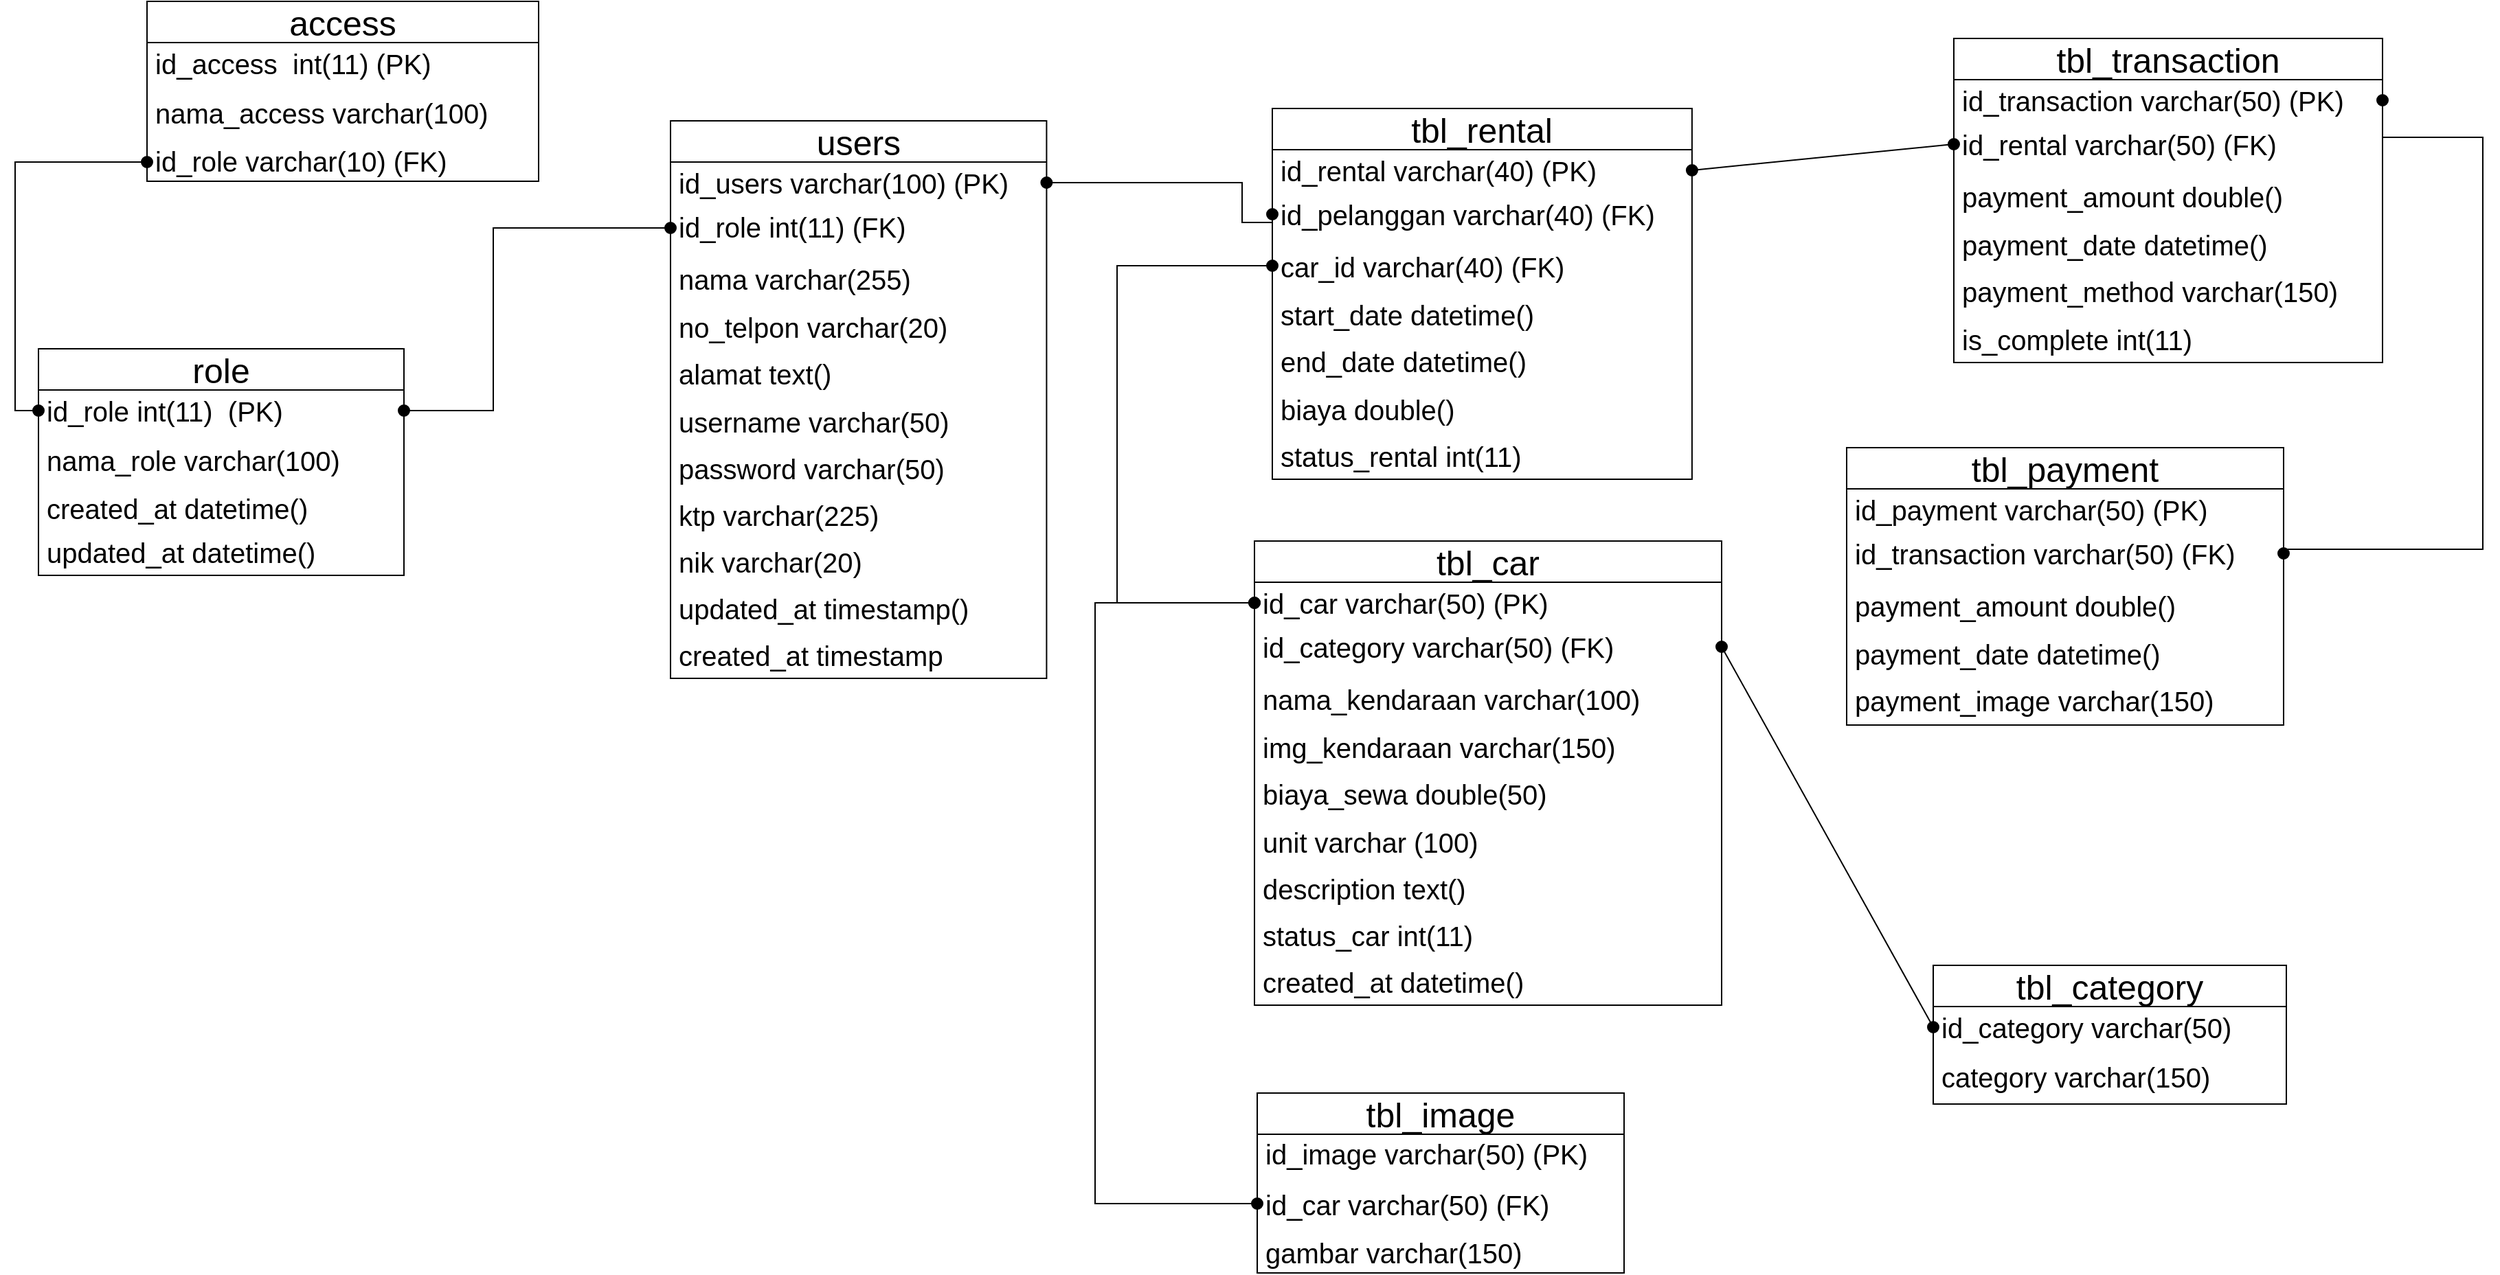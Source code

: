 <mxfile version="22.0.8" type="github">
  <diagram name="Halaman-1" id="zZ9ojKijxVit2-5wEGta">
    <mxGraphModel dx="4154" dy="2951" grid="0" gridSize="10" guides="1" tooltips="1" connect="1" arrows="1" fold="1" page="0" pageScale="1" pageWidth="827" pageHeight="1169" math="0" shadow="0">
      <root>
        <mxCell id="0" />
        <mxCell id="1" parent="0" />
        <mxCell id="_-MDmTSXdZasQkjrf0pR-4" value="&lt;font style=&quot;font-size: 25px;&quot;&gt;access&lt;/font&gt;" style="swimlane;fontStyle=0;childLayout=stackLayout;horizontal=1;startSize=30;horizontalStack=0;resizeParent=1;resizeParentMax=0;resizeLast=0;collapsible=1;marginBottom=0;whiteSpace=wrap;html=1;fontSize=16;" parent="1" vertex="1">
          <mxGeometry x="-253" y="-84" width="285" height="131" as="geometry" />
        </mxCell>
        <mxCell id="_-MDmTSXdZasQkjrf0pR-5" value="&lt;font style=&quot;font-size: 20px;&quot;&gt;&lt;font style=&quot;font-size: 20px;&quot;&gt;id_acc&lt;/font&gt;ess&amp;nbsp; int(11) (PK)&lt;/font&gt;" style="text;strokeColor=none;fillColor=none;align=left;verticalAlign=middle;spacingLeft=4;spacingRight=4;overflow=hidden;points=[[0,0.5],[1,0.5]];portConstraint=eastwest;rotatable=0;whiteSpace=wrap;html=1;fontSize=16;" parent="_-MDmTSXdZasQkjrf0pR-4" vertex="1">
          <mxGeometry y="30" width="285" height="30" as="geometry" />
        </mxCell>
        <mxCell id="_-MDmTSXdZasQkjrf0pR-6" value="&lt;font style=&quot;font-size: 20px;&quot;&gt;nama_access varchar(100)&lt;/font&gt;" style="text;strokeColor=none;fillColor=none;align=left;verticalAlign=middle;spacingLeft=4;spacingRight=4;overflow=hidden;points=[[0,0.5],[1,0.5]];portConstraint=eastwest;rotatable=0;whiteSpace=wrap;html=1;fontSize=16;" parent="_-MDmTSXdZasQkjrf0pR-4" vertex="1">
          <mxGeometry y="60" width="285" height="41" as="geometry" />
        </mxCell>
        <mxCell id="_-MDmTSXdZasQkjrf0pR-7" value="&lt;font style=&quot;font-size: 20px;&quot;&gt;id_role varchar(10) (FK)&lt;/font&gt;" style="text;strokeColor=none;fillColor=none;align=left;verticalAlign=middle;spacingLeft=4;spacingRight=4;overflow=hidden;points=[[0,0.5],[1,0.5]];portConstraint=eastwest;rotatable=0;whiteSpace=wrap;html=1;fontSize=16;" parent="_-MDmTSXdZasQkjrf0pR-4" vertex="1">
          <mxGeometry y="101" width="285" height="30" as="geometry" />
        </mxCell>
        <mxCell id="_-MDmTSXdZasQkjrf0pR-8" value="&lt;font style=&quot;font-size: 25px;&quot;&gt;role&lt;/font&gt;" style="swimlane;fontStyle=0;childLayout=stackLayout;horizontal=1;startSize=30;horizontalStack=0;resizeParent=1;resizeParentMax=0;resizeLast=0;collapsible=1;marginBottom=0;whiteSpace=wrap;html=1;fontSize=16;" parent="1" vertex="1">
          <mxGeometry x="-332" y="169" width="266" height="165" as="geometry" />
        </mxCell>
        <mxCell id="_-MDmTSXdZasQkjrf0pR-9" value="&lt;font style=&quot;font-size: 20px;&quot;&gt;&lt;font style=&quot;font-size: 20px;&quot;&gt;id_role int(11)&amp;nbsp; (PK)&lt;/font&gt;&lt;/font&gt;" style="text;strokeColor=none;fillColor=none;align=left;verticalAlign=middle;spacingLeft=4;spacingRight=4;overflow=hidden;points=[[0,0.5],[1,0.5]];portConstraint=eastwest;rotatable=0;whiteSpace=wrap;html=1;fontSize=16;" parent="_-MDmTSXdZasQkjrf0pR-8" vertex="1">
          <mxGeometry y="30" width="266" height="30" as="geometry" />
        </mxCell>
        <mxCell id="_-MDmTSXdZasQkjrf0pR-10" value="&lt;font style=&quot;font-size: 20px;&quot;&gt;nama_role varchar(100)&amp;nbsp;&lt;/font&gt;" style="text;strokeColor=none;fillColor=none;align=left;verticalAlign=middle;spacingLeft=4;spacingRight=4;overflow=hidden;points=[[0,0.5],[1,0.5]];portConstraint=eastwest;rotatable=0;whiteSpace=wrap;html=1;fontSize=16;" parent="_-MDmTSXdZasQkjrf0pR-8" vertex="1">
          <mxGeometry y="60" width="266" height="41" as="geometry" />
        </mxCell>
        <mxCell id="_-MDmTSXdZasQkjrf0pR-12" value="&lt;font style=&quot;font-size: 20px;&quot;&gt;created_at datetime()&lt;/font&gt;" style="text;strokeColor=none;fillColor=none;align=left;verticalAlign=middle;spacingLeft=4;spacingRight=4;overflow=hidden;points=[[0,0.5],[1,0.5]];portConstraint=eastwest;rotatable=0;whiteSpace=wrap;html=1;fontSize=16;" parent="_-MDmTSXdZasQkjrf0pR-8" vertex="1">
          <mxGeometry y="101" width="266" height="30" as="geometry" />
        </mxCell>
        <mxCell id="_-MDmTSXdZasQkjrf0pR-11" value="&lt;font style=&quot;font-size: 20px;&quot;&gt;updated_at datetime()&lt;/font&gt;" style="text;strokeColor=none;fillColor=none;align=left;verticalAlign=middle;spacingLeft=4;spacingRight=4;overflow=hidden;points=[[0,0.5],[1,0.5]];portConstraint=eastwest;rotatable=0;whiteSpace=wrap;html=1;fontSize=16;" parent="_-MDmTSXdZasQkjrf0pR-8" vertex="1">
          <mxGeometry y="131" width="266" height="34" as="geometry" />
        </mxCell>
        <mxCell id="_-MDmTSXdZasQkjrf0pR-13" value="&lt;font style=&quot;font-size: 25px;&quot;&gt;users&lt;/font&gt;" style="swimlane;fontStyle=0;childLayout=stackLayout;horizontal=1;startSize=30;horizontalStack=0;resizeParent=1;resizeParentMax=0;resizeLast=0;collapsible=1;marginBottom=0;whiteSpace=wrap;html=1;fontSize=16;" parent="1" vertex="1">
          <mxGeometry x="128" y="3" width="273.7" height="406" as="geometry" />
        </mxCell>
        <mxCell id="_-MDmTSXdZasQkjrf0pR-14" value="&lt;font style=&quot;font-size: 20px;&quot;&gt;&lt;font style=&quot;font-size: 20px;&quot;&gt;id_users varchar(100) (PK)&lt;/font&gt;&lt;/font&gt;" style="text;strokeColor=none;fillColor=none;align=left;verticalAlign=middle;spacingLeft=4;spacingRight=4;overflow=hidden;points=[[0,0.5],[1,0.5]];portConstraint=eastwest;rotatable=0;whiteSpace=wrap;html=1;fontSize=16;" parent="_-MDmTSXdZasQkjrf0pR-13" vertex="1">
          <mxGeometry y="30" width="273.7" height="30" as="geometry" />
        </mxCell>
        <mxCell id="_-MDmTSXdZasQkjrf0pR-23" value="&lt;font style=&quot;font-size: 20px;&quot;&gt;id_role int(11) (FK)&lt;/font&gt;" style="text;strokeColor=none;fillColor=none;align=left;verticalAlign=middle;spacingLeft=4;spacingRight=4;overflow=hidden;points=[[0,0.5],[1,0.5]];portConstraint=eastwest;rotatable=0;whiteSpace=wrap;html=1;fontSize=16;" parent="_-MDmTSXdZasQkjrf0pR-13" vertex="1">
          <mxGeometry y="60" width="273.7" height="34" as="geometry" />
        </mxCell>
        <mxCell id="_-MDmTSXdZasQkjrf0pR-15" value="&lt;font style=&quot;font-size: 20px;&quot;&gt;nama varchar(255)&lt;/font&gt;" style="text;strokeColor=none;fillColor=none;align=left;verticalAlign=middle;spacingLeft=4;spacingRight=4;overflow=hidden;points=[[0,0.5],[1,0.5]];portConstraint=eastwest;rotatable=0;whiteSpace=wrap;html=1;fontSize=16;" parent="_-MDmTSXdZasQkjrf0pR-13" vertex="1">
          <mxGeometry y="94" width="273.7" height="41" as="geometry" />
        </mxCell>
        <mxCell id="_-MDmTSXdZasQkjrf0pR-16" value="&lt;font style=&quot;font-size: 20px;&quot;&gt;no_telpon varchar(20)&lt;/font&gt;" style="text;strokeColor=none;fillColor=none;align=left;verticalAlign=middle;spacingLeft=4;spacingRight=4;overflow=hidden;points=[[0,0.5],[1,0.5]];portConstraint=eastwest;rotatable=0;whiteSpace=wrap;html=1;fontSize=16;" parent="_-MDmTSXdZasQkjrf0pR-13" vertex="1">
          <mxGeometry y="135" width="273.7" height="30" as="geometry" />
        </mxCell>
        <mxCell id="_-MDmTSXdZasQkjrf0pR-17" value="&lt;font style=&quot;font-size: 20px;&quot;&gt;alamat text()&lt;/font&gt;" style="text;strokeColor=none;fillColor=none;align=left;verticalAlign=middle;spacingLeft=4;spacingRight=4;overflow=hidden;points=[[0,0.5],[1,0.5]];portConstraint=eastwest;rotatable=0;whiteSpace=wrap;html=1;fontSize=16;" parent="_-MDmTSXdZasQkjrf0pR-13" vertex="1">
          <mxGeometry y="165" width="273.7" height="37" as="geometry" />
        </mxCell>
        <mxCell id="_-MDmTSXdZasQkjrf0pR-18" value="&lt;font style=&quot;font-size: 20px;&quot;&gt;username varchar(50)&lt;/font&gt;" style="text;strokeColor=none;fillColor=none;align=left;verticalAlign=middle;spacingLeft=4;spacingRight=4;overflow=hidden;points=[[0,0.5],[1,0.5]];portConstraint=eastwest;rotatable=0;whiteSpace=wrap;html=1;fontSize=16;" parent="_-MDmTSXdZasQkjrf0pR-13" vertex="1">
          <mxGeometry y="202" width="273.7" height="34" as="geometry" />
        </mxCell>
        <mxCell id="_-MDmTSXdZasQkjrf0pR-19" value="&lt;font style=&quot;font-size: 20px;&quot;&gt;password varchar(50)&lt;/font&gt;" style="text;strokeColor=none;fillColor=none;align=left;verticalAlign=middle;spacingLeft=4;spacingRight=4;overflow=hidden;points=[[0,0.5],[1,0.5]];portConstraint=eastwest;rotatable=0;whiteSpace=wrap;html=1;fontSize=16;" parent="_-MDmTSXdZasQkjrf0pR-13" vertex="1">
          <mxGeometry y="236" width="273.7" height="34" as="geometry" />
        </mxCell>
        <mxCell id="_-MDmTSXdZasQkjrf0pR-20" value="&lt;font style=&quot;font-size: 20px;&quot;&gt;ktp varchar(225)&lt;/font&gt;" style="text;strokeColor=none;fillColor=none;align=left;verticalAlign=middle;spacingLeft=4;spacingRight=4;overflow=hidden;points=[[0,0.5],[1,0.5]];portConstraint=eastwest;rotatable=0;whiteSpace=wrap;html=1;fontSize=16;" parent="_-MDmTSXdZasQkjrf0pR-13" vertex="1">
          <mxGeometry y="270" width="273.7" height="34" as="geometry" />
        </mxCell>
        <mxCell id="_-MDmTSXdZasQkjrf0pR-21" value="&lt;font style=&quot;font-size: 20px;&quot;&gt;nik varchar(20)&lt;/font&gt;" style="text;strokeColor=none;fillColor=none;align=left;verticalAlign=middle;spacingLeft=4;spacingRight=4;overflow=hidden;points=[[0,0.5],[1,0.5]];portConstraint=eastwest;rotatable=0;whiteSpace=wrap;html=1;fontSize=16;" parent="_-MDmTSXdZasQkjrf0pR-13" vertex="1">
          <mxGeometry y="304" width="273.7" height="34" as="geometry" />
        </mxCell>
        <mxCell id="_-MDmTSXdZasQkjrf0pR-22" value="&lt;font style=&quot;font-size: 20px;&quot;&gt;updated_at timestamp()&lt;/font&gt;" style="text;strokeColor=none;fillColor=none;align=left;verticalAlign=middle;spacingLeft=4;spacingRight=4;overflow=hidden;points=[[0,0.5],[1,0.5]];portConstraint=eastwest;rotatable=0;whiteSpace=wrap;html=1;fontSize=16;" parent="_-MDmTSXdZasQkjrf0pR-13" vertex="1">
          <mxGeometry y="338" width="273.7" height="34" as="geometry" />
        </mxCell>
        <mxCell id="_-MDmTSXdZasQkjrf0pR-24" value="&lt;font style=&quot;font-size: 20px;&quot;&gt;created_at timestamp&lt;/font&gt;" style="text;strokeColor=none;fillColor=none;align=left;verticalAlign=middle;spacingLeft=4;spacingRight=4;overflow=hidden;points=[[0,0.5],[1,0.5]];portConstraint=eastwest;rotatable=0;whiteSpace=wrap;html=1;fontSize=16;" parent="_-MDmTSXdZasQkjrf0pR-13" vertex="1">
          <mxGeometry y="372" width="273.7" height="34" as="geometry" />
        </mxCell>
        <mxCell id="_-MDmTSXdZasQkjrf0pR-32" value="" style="edgeStyle=segmentEdgeStyle;endArrow=oval;html=1;curved=0;rounded=0;endSize=8;startSize=8;fontSize=12;entryX=0;entryY=0.5;entryDx=0;entryDy=0;exitX=0;exitY=0.5;exitDx=0;exitDy=0;endFill=1;startArrow=oval;startFill=1;" parent="1" source="_-MDmTSXdZasQkjrf0pR-9" target="_-MDmTSXdZasQkjrf0pR-7" edge="1">
          <mxGeometry width="50" height="50" relative="1" as="geometry">
            <mxPoint x="-423" y="56" as="sourcePoint" />
            <mxPoint x="-373" y="6" as="targetPoint" />
            <Array as="points">
              <mxPoint x="-349" y="214" />
              <mxPoint x="-349" y="33" />
            </Array>
          </mxGeometry>
        </mxCell>
        <mxCell id="_-MDmTSXdZasQkjrf0pR-35" value="" style="edgeStyle=segmentEdgeStyle;endArrow=oval;html=1;curved=0;rounded=0;endSize=8;startSize=8;fontSize=12;entryX=0;entryY=0.5;entryDx=0;entryDy=0;exitX=1;exitY=0.5;exitDx=0;exitDy=0;endFill=1;startArrow=oval;startFill=1;" parent="1" source="_-MDmTSXdZasQkjrf0pR-9" target="_-MDmTSXdZasQkjrf0pR-23" edge="1">
          <mxGeometry width="50" height="50" relative="1" as="geometry">
            <mxPoint x="81" y="227" as="sourcePoint" />
            <mxPoint x="95" y="46" as="targetPoint" />
            <Array as="points">
              <mxPoint x="-1" y="214" />
              <mxPoint x="-1" y="81" />
            </Array>
          </mxGeometry>
        </mxCell>
        <mxCell id="_-MDmTSXdZasQkjrf0pR-36" value="&lt;font style=&quot;font-size: 25px;&quot;&gt;tbl_rental&lt;/font&gt;" style="swimlane;fontStyle=0;childLayout=stackLayout;horizontal=1;startSize=30;horizontalStack=0;resizeParent=1;resizeParentMax=0;resizeLast=0;collapsible=1;marginBottom=0;whiteSpace=wrap;html=1;fontSize=16;" parent="1" vertex="1">
          <mxGeometry x="566" y="-6" width="305.45" height="270" as="geometry" />
        </mxCell>
        <mxCell id="_-MDmTSXdZasQkjrf0pR-37" value="&lt;font style=&quot;font-size: 20px;&quot;&gt;&lt;font style=&quot;font-size: 20px;&quot;&gt;id_rental varchar(40) (PK)&lt;/font&gt;&lt;/font&gt;" style="text;strokeColor=none;fillColor=none;align=left;verticalAlign=middle;spacingLeft=4;spacingRight=4;overflow=hidden;points=[[0,0.5],[1,0.5]];portConstraint=eastwest;rotatable=0;whiteSpace=wrap;html=1;fontSize=16;" parent="_-MDmTSXdZasQkjrf0pR-36" vertex="1">
          <mxGeometry y="30" width="305.45" height="30" as="geometry" />
        </mxCell>
        <mxCell id="_-MDmTSXdZasQkjrf0pR-38" value="&lt;font style=&quot;font-size: 20px;&quot;&gt;id_pelanggan varchar(40) (FK)&lt;/font&gt;" style="text;strokeColor=none;fillColor=none;align=left;verticalAlign=middle;spacingLeft=4;spacingRight=4;overflow=hidden;points=[[0,0.5],[1,0.5]];portConstraint=eastwest;rotatable=0;whiteSpace=wrap;html=1;fontSize=16;" parent="_-MDmTSXdZasQkjrf0pR-36" vertex="1">
          <mxGeometry y="60" width="305.45" height="34" as="geometry" />
        </mxCell>
        <mxCell id="_-MDmTSXdZasQkjrf0pR-39" value="&lt;font style=&quot;font-size: 20px;&quot;&gt;car_id varchar(40) (FK)&lt;/font&gt;" style="text;strokeColor=none;fillColor=none;align=left;verticalAlign=middle;spacingLeft=4;spacingRight=4;overflow=hidden;points=[[0,0.5],[1,0.5]];portConstraint=eastwest;rotatable=0;whiteSpace=wrap;html=1;fontSize=16;" parent="_-MDmTSXdZasQkjrf0pR-36" vertex="1">
          <mxGeometry y="94" width="305.45" height="41" as="geometry" />
        </mxCell>
        <mxCell id="_-MDmTSXdZasQkjrf0pR-40" value="&lt;font style=&quot;font-size: 20px;&quot;&gt;start_date datetime()&lt;/font&gt;" style="text;strokeColor=none;fillColor=none;align=left;verticalAlign=middle;spacingLeft=4;spacingRight=4;overflow=hidden;points=[[0,0.5],[1,0.5]];portConstraint=eastwest;rotatable=0;whiteSpace=wrap;html=1;fontSize=16;" parent="_-MDmTSXdZasQkjrf0pR-36" vertex="1">
          <mxGeometry y="135" width="305.45" height="30" as="geometry" />
        </mxCell>
        <mxCell id="_-MDmTSXdZasQkjrf0pR-41" value="&lt;font style=&quot;font-size: 20px;&quot;&gt;end_date datetime()&lt;/font&gt;" style="text;strokeColor=none;fillColor=none;align=left;verticalAlign=middle;spacingLeft=4;spacingRight=4;overflow=hidden;points=[[0,0.5],[1,0.5]];portConstraint=eastwest;rotatable=0;whiteSpace=wrap;html=1;fontSize=16;" parent="_-MDmTSXdZasQkjrf0pR-36" vertex="1">
          <mxGeometry y="165" width="305.45" height="37" as="geometry" />
        </mxCell>
        <mxCell id="_-MDmTSXdZasQkjrf0pR-42" value="&lt;font style=&quot;font-size: 20px;&quot;&gt;biaya double()&lt;/font&gt;" style="text;strokeColor=none;fillColor=none;align=left;verticalAlign=middle;spacingLeft=4;spacingRight=4;overflow=hidden;points=[[0,0.5],[1,0.5]];portConstraint=eastwest;rotatable=0;whiteSpace=wrap;html=1;fontSize=16;" parent="_-MDmTSXdZasQkjrf0pR-36" vertex="1">
          <mxGeometry y="202" width="305.45" height="34" as="geometry" />
        </mxCell>
        <mxCell id="_-MDmTSXdZasQkjrf0pR-43" value="&lt;font style=&quot;font-size: 20px;&quot;&gt;status_rental int(11)&lt;/font&gt;" style="text;strokeColor=none;fillColor=none;align=left;verticalAlign=middle;spacingLeft=4;spacingRight=4;overflow=hidden;points=[[0,0.5],[1,0.5]];portConstraint=eastwest;rotatable=0;whiteSpace=wrap;html=1;fontSize=16;" parent="_-MDmTSXdZasQkjrf0pR-36" vertex="1">
          <mxGeometry y="236" width="305.45" height="34" as="geometry" />
        </mxCell>
        <mxCell id="_-MDmTSXdZasQkjrf0pR-48" value="" style="edgeStyle=segmentEdgeStyle;endArrow=oval;html=1;curved=0;rounded=0;endSize=8;startSize=8;fontSize=12;entryX=0;entryY=0.5;entryDx=0;entryDy=0;exitX=1;exitY=0.5;exitDx=0;exitDy=0;endFill=1;startArrow=oval;startFill=1;" parent="1" source="_-MDmTSXdZasQkjrf0pR-14" target="_-MDmTSXdZasQkjrf0pR-38" edge="1">
          <mxGeometry width="50" height="50" relative="1" as="geometry">
            <mxPoint x="370" y="110" as="sourcePoint" />
            <mxPoint x="529" y="-23" as="targetPoint" />
            <Array as="points">
              <mxPoint x="544" y="48" />
              <mxPoint x="544" y="77" />
            </Array>
          </mxGeometry>
        </mxCell>
        <mxCell id="_-MDmTSXdZasQkjrf0pR-49" value="&lt;font style=&quot;font-size: 25px;&quot;&gt;tbl_transaction&lt;/font&gt;" style="swimlane;fontStyle=0;childLayout=stackLayout;horizontal=1;startSize=30;horizontalStack=0;resizeParent=1;resizeParentMax=0;resizeLast=0;collapsible=1;marginBottom=0;whiteSpace=wrap;html=1;fontSize=16;" parent="1" vertex="1">
          <mxGeometry x="1062" y="-57" width="312" height="236" as="geometry" />
        </mxCell>
        <mxCell id="_-MDmTSXdZasQkjrf0pR-50" value="&lt;font style=&quot;font-size: 20px;&quot;&gt;&lt;font style=&quot;font-size: 20px;&quot;&gt;id_transaction varchar(50) (PK)&lt;/font&gt;&lt;/font&gt;" style="text;strokeColor=none;fillColor=none;align=left;verticalAlign=middle;spacingLeft=4;spacingRight=4;overflow=hidden;points=[[0,0.5],[1,0.5]];portConstraint=eastwest;rotatable=0;whiteSpace=wrap;html=1;fontSize=16;" parent="_-MDmTSXdZasQkjrf0pR-49" vertex="1">
          <mxGeometry y="30" width="312" height="30" as="geometry" />
        </mxCell>
        <mxCell id="_-MDmTSXdZasQkjrf0pR-51" value="&lt;font style=&quot;font-size: 20px;&quot;&gt;id_rental varchar(50) (FK)&lt;/font&gt;" style="text;strokeColor=none;fillColor=none;align=left;verticalAlign=middle;spacingLeft=4;spacingRight=4;overflow=hidden;points=[[0,0.5],[1,0.5]];portConstraint=eastwest;rotatable=0;whiteSpace=wrap;html=1;fontSize=16;" parent="_-MDmTSXdZasQkjrf0pR-49" vertex="1">
          <mxGeometry y="60" width="312" height="34" as="geometry" />
        </mxCell>
        <mxCell id="_-MDmTSXdZasQkjrf0pR-52" value="&lt;font style=&quot;font-size: 20px;&quot;&gt;payment_amount double()&lt;/font&gt;" style="text;strokeColor=none;fillColor=none;align=left;verticalAlign=middle;spacingLeft=4;spacingRight=4;overflow=hidden;points=[[0,0.5],[1,0.5]];portConstraint=eastwest;rotatable=0;whiteSpace=wrap;html=1;fontSize=16;" parent="_-MDmTSXdZasQkjrf0pR-49" vertex="1">
          <mxGeometry y="94" width="312" height="41" as="geometry" />
        </mxCell>
        <mxCell id="_-MDmTSXdZasQkjrf0pR-53" value="&lt;font style=&quot;font-size: 20px;&quot;&gt;payment_date datetime()&lt;/font&gt;" style="text;strokeColor=none;fillColor=none;align=left;verticalAlign=middle;spacingLeft=4;spacingRight=4;overflow=hidden;points=[[0,0.5],[1,0.5]];portConstraint=eastwest;rotatable=0;whiteSpace=wrap;html=1;fontSize=16;" parent="_-MDmTSXdZasQkjrf0pR-49" vertex="1">
          <mxGeometry y="135" width="312" height="30" as="geometry" />
        </mxCell>
        <mxCell id="_-MDmTSXdZasQkjrf0pR-54" value="&lt;font style=&quot;font-size: 20px;&quot;&gt;payment_method varchar(150)&lt;/font&gt;" style="text;strokeColor=none;fillColor=none;align=left;verticalAlign=middle;spacingLeft=4;spacingRight=4;overflow=hidden;points=[[0,0.5],[1,0.5]];portConstraint=eastwest;rotatable=0;whiteSpace=wrap;html=1;fontSize=16;" parent="_-MDmTSXdZasQkjrf0pR-49" vertex="1">
          <mxGeometry y="165" width="312" height="37" as="geometry" />
        </mxCell>
        <mxCell id="_-MDmTSXdZasQkjrf0pR-55" value="&lt;font style=&quot;font-size: 20px;&quot;&gt;is_complete int(11)&lt;/font&gt;" style="text;strokeColor=none;fillColor=none;align=left;verticalAlign=middle;spacingLeft=4;spacingRight=4;overflow=hidden;points=[[0,0.5],[1,0.5]];portConstraint=eastwest;rotatable=0;whiteSpace=wrap;html=1;fontSize=16;" parent="_-MDmTSXdZasQkjrf0pR-49" vertex="1">
          <mxGeometry y="202" width="312" height="34" as="geometry" />
        </mxCell>
        <mxCell id="_-MDmTSXdZasQkjrf0pR-62" style="edgeStyle=none;curved=1;rounded=0;orthogonalLoop=1;jettySize=auto;html=1;exitX=1;exitY=0.5;exitDx=0;exitDy=0;entryX=0;entryY=0.5;entryDx=0;entryDy=0;fontSize=12;startSize=8;endSize=8;endArrow=oval;endFill=1;startArrow=oval;startFill=1;" parent="1" source="_-MDmTSXdZasQkjrf0pR-37" target="_-MDmTSXdZasQkjrf0pR-51" edge="1">
          <mxGeometry relative="1" as="geometry" />
        </mxCell>
        <mxCell id="_-MDmTSXdZasQkjrf0pR-63" value="&lt;font style=&quot;font-size: 25px;&quot;&gt;tbl_payment&lt;/font&gt;" style="swimlane;fontStyle=0;childLayout=stackLayout;horizontal=1;startSize=30;horizontalStack=0;resizeParent=1;resizeParentMax=0;resizeLast=0;collapsible=1;marginBottom=0;whiteSpace=wrap;html=1;fontSize=16;" parent="1" vertex="1">
          <mxGeometry x="984" y="241" width="318" height="202" as="geometry" />
        </mxCell>
        <mxCell id="_-MDmTSXdZasQkjrf0pR-64" value="&lt;font style=&quot;font-size: 20px;&quot;&gt;&lt;font style=&quot;font-size: 20px;&quot;&gt;id_payment varchar(50) (PK)&lt;/font&gt;&lt;/font&gt;" style="text;strokeColor=none;fillColor=none;align=left;verticalAlign=middle;spacingLeft=4;spacingRight=4;overflow=hidden;points=[[0,0.5],[1,0.5]];portConstraint=eastwest;rotatable=0;whiteSpace=wrap;html=1;fontSize=16;" parent="_-MDmTSXdZasQkjrf0pR-63" vertex="1">
          <mxGeometry y="30" width="318" height="30" as="geometry" />
        </mxCell>
        <mxCell id="_-MDmTSXdZasQkjrf0pR-65" value="&lt;font style=&quot;font-size: 20px;&quot;&gt;id_transaction varchar(50) (FK)&lt;/font&gt;" style="text;strokeColor=none;fillColor=none;align=left;verticalAlign=middle;spacingLeft=4;spacingRight=4;overflow=hidden;points=[[0,0.5],[1,0.5]];portConstraint=eastwest;rotatable=0;whiteSpace=wrap;html=1;fontSize=16;" parent="_-MDmTSXdZasQkjrf0pR-63" vertex="1">
          <mxGeometry y="60" width="318" height="34" as="geometry" />
        </mxCell>
        <mxCell id="_-MDmTSXdZasQkjrf0pR-66" value="&lt;font style=&quot;font-size: 20px;&quot;&gt;payment_amount double()&lt;/font&gt;" style="text;strokeColor=none;fillColor=none;align=left;verticalAlign=middle;spacingLeft=4;spacingRight=4;overflow=hidden;points=[[0,0.5],[1,0.5]];portConstraint=eastwest;rotatable=0;whiteSpace=wrap;html=1;fontSize=16;" parent="_-MDmTSXdZasQkjrf0pR-63" vertex="1">
          <mxGeometry y="94" width="318" height="41" as="geometry" />
        </mxCell>
        <mxCell id="_-MDmTSXdZasQkjrf0pR-67" value="&lt;font style=&quot;font-size: 20px;&quot;&gt;payment_date datetime()&lt;/font&gt;" style="text;strokeColor=none;fillColor=none;align=left;verticalAlign=middle;spacingLeft=4;spacingRight=4;overflow=hidden;points=[[0,0.5],[1,0.5]];portConstraint=eastwest;rotatable=0;whiteSpace=wrap;html=1;fontSize=16;" parent="_-MDmTSXdZasQkjrf0pR-63" vertex="1">
          <mxGeometry y="135" width="318" height="30" as="geometry" />
        </mxCell>
        <mxCell id="_-MDmTSXdZasQkjrf0pR-68" value="&lt;font style=&quot;font-size: 20px;&quot;&gt;payment_image varchar(150)&lt;/font&gt;" style="text;strokeColor=none;fillColor=none;align=left;verticalAlign=middle;spacingLeft=4;spacingRight=4;overflow=hidden;points=[[0,0.5],[1,0.5]];portConstraint=eastwest;rotatable=0;whiteSpace=wrap;html=1;fontSize=16;" parent="_-MDmTSXdZasQkjrf0pR-63" vertex="1">
          <mxGeometry y="165" width="318" height="37" as="geometry" />
        </mxCell>
        <mxCell id="_-MDmTSXdZasQkjrf0pR-70" value="" style="edgeStyle=segmentEdgeStyle;endArrow=oval;html=1;curved=0;rounded=0;endSize=8;startSize=8;fontSize=12;entryX=1;entryY=0.5;entryDx=0;entryDy=0;exitX=1;exitY=0.5;exitDx=0;exitDy=0;endFill=1;startArrow=oval;startFill=1;" parent="1" source="_-MDmTSXdZasQkjrf0pR-65" target="_-MDmTSXdZasQkjrf0pR-50" edge="1">
          <mxGeometry width="50" height="50" relative="1" as="geometry">
            <mxPoint x="1483" y="262" as="sourcePoint" />
            <mxPoint x="1497" y="81" as="targetPoint" />
            <Array as="points">
              <mxPoint x="1302" y="315" />
              <mxPoint x="1447" y="315" />
              <mxPoint x="1447" y="15" />
              <mxPoint x="1374" y="15" />
            </Array>
          </mxGeometry>
        </mxCell>
        <mxCell id="_-MDmTSXdZasQkjrf0pR-71" value="&lt;font style=&quot;font-size: 25px;&quot;&gt;tbl_car&lt;/font&gt;" style="swimlane;fontStyle=0;childLayout=stackLayout;horizontal=1;startSize=30;horizontalStack=0;resizeParent=1;resizeParentMax=0;resizeLast=0;collapsible=1;marginBottom=0;whiteSpace=wrap;html=1;fontSize=16;" parent="1" vertex="1">
          <mxGeometry x="553" y="309" width="340" height="338" as="geometry" />
        </mxCell>
        <mxCell id="_-MDmTSXdZasQkjrf0pR-72" value="&lt;font style=&quot;font-size: 20px;&quot;&gt;&lt;font style=&quot;font-size: 20px;&quot;&gt;id_car varchar(50) (PK)&lt;/font&gt;&lt;/font&gt;" style="text;strokeColor=none;fillColor=none;align=left;verticalAlign=middle;spacingLeft=4;spacingRight=4;overflow=hidden;points=[[0,0.5],[1,0.5]];portConstraint=eastwest;rotatable=0;whiteSpace=wrap;html=1;fontSize=16;" parent="_-MDmTSXdZasQkjrf0pR-71" vertex="1">
          <mxGeometry y="30" width="340" height="30" as="geometry" />
        </mxCell>
        <mxCell id="_-MDmTSXdZasQkjrf0pR-73" value="&lt;font style=&quot;font-size: 20px;&quot;&gt;id_category varchar(50) (FK)&lt;/font&gt;" style="text;strokeColor=none;fillColor=none;align=left;verticalAlign=middle;spacingLeft=4;spacingRight=4;overflow=hidden;points=[[0,0.5],[1,0.5]];portConstraint=eastwest;rotatable=0;whiteSpace=wrap;html=1;fontSize=16;" parent="_-MDmTSXdZasQkjrf0pR-71" vertex="1">
          <mxGeometry y="60" width="340" height="34" as="geometry" />
        </mxCell>
        <mxCell id="_-MDmTSXdZasQkjrf0pR-74" value="&lt;font style=&quot;font-size: 20px;&quot;&gt;nama_kendaraan varchar(100)&lt;/font&gt;" style="text;strokeColor=none;fillColor=none;align=left;verticalAlign=middle;spacingLeft=4;spacingRight=4;overflow=hidden;points=[[0,0.5],[1,0.5]];portConstraint=eastwest;rotatable=0;whiteSpace=wrap;html=1;fontSize=16;" parent="_-MDmTSXdZasQkjrf0pR-71" vertex="1">
          <mxGeometry y="94" width="340" height="41" as="geometry" />
        </mxCell>
        <mxCell id="_-MDmTSXdZasQkjrf0pR-75" value="&lt;font style=&quot;font-size: 20px;&quot;&gt;img_kendaraan varchar(150)&lt;/font&gt;" style="text;strokeColor=none;fillColor=none;align=left;verticalAlign=middle;spacingLeft=4;spacingRight=4;overflow=hidden;points=[[0,0.5],[1,0.5]];portConstraint=eastwest;rotatable=0;whiteSpace=wrap;html=1;fontSize=16;" parent="_-MDmTSXdZasQkjrf0pR-71" vertex="1">
          <mxGeometry y="135" width="340" height="30" as="geometry" />
        </mxCell>
        <mxCell id="_-MDmTSXdZasQkjrf0pR-76" value="&lt;font style=&quot;font-size: 20px;&quot;&gt;biaya_sewa double(50)&lt;/font&gt;" style="text;strokeColor=none;fillColor=none;align=left;verticalAlign=middle;spacingLeft=4;spacingRight=4;overflow=hidden;points=[[0,0.5],[1,0.5]];portConstraint=eastwest;rotatable=0;whiteSpace=wrap;html=1;fontSize=16;" parent="_-MDmTSXdZasQkjrf0pR-71" vertex="1">
          <mxGeometry y="165" width="340" height="37" as="geometry" />
        </mxCell>
        <mxCell id="_-MDmTSXdZasQkjrf0pR-77" value="&lt;font style=&quot;font-size: 20px;&quot;&gt;unit varchar (100)&lt;/font&gt;" style="text;strokeColor=none;fillColor=none;align=left;verticalAlign=middle;spacingLeft=4;spacingRight=4;overflow=hidden;points=[[0,0.5],[1,0.5]];portConstraint=eastwest;rotatable=0;whiteSpace=wrap;html=1;fontSize=16;" parent="_-MDmTSXdZasQkjrf0pR-71" vertex="1">
          <mxGeometry y="202" width="340" height="34" as="geometry" />
        </mxCell>
        <mxCell id="_-MDmTSXdZasQkjrf0pR-78" value="&lt;font style=&quot;font-size: 20px;&quot;&gt;description text()&lt;/font&gt;" style="text;strokeColor=none;fillColor=none;align=left;verticalAlign=middle;spacingLeft=4;spacingRight=4;overflow=hidden;points=[[0,0.5],[1,0.5]];portConstraint=eastwest;rotatable=0;whiteSpace=wrap;html=1;fontSize=16;" parent="_-MDmTSXdZasQkjrf0pR-71" vertex="1">
          <mxGeometry y="236" width="340" height="34" as="geometry" />
        </mxCell>
        <mxCell id="_-MDmTSXdZasQkjrf0pR-79" value="&lt;font style=&quot;font-size: 20px;&quot;&gt;status_car int(11)&lt;/font&gt;" style="text;strokeColor=none;fillColor=none;align=left;verticalAlign=middle;spacingLeft=4;spacingRight=4;overflow=hidden;points=[[0,0.5],[1,0.5]];portConstraint=eastwest;rotatable=0;whiteSpace=wrap;html=1;fontSize=16;" parent="_-MDmTSXdZasQkjrf0pR-71" vertex="1">
          <mxGeometry y="270" width="340" height="34" as="geometry" />
        </mxCell>
        <mxCell id="_-MDmTSXdZasQkjrf0pR-80" value="&lt;font style=&quot;font-size: 20px;&quot;&gt;created_at datetime()&lt;/font&gt;" style="text;strokeColor=none;fillColor=none;align=left;verticalAlign=middle;spacingLeft=4;spacingRight=4;overflow=hidden;points=[[0,0.5],[1,0.5]];portConstraint=eastwest;rotatable=0;whiteSpace=wrap;html=1;fontSize=16;" parent="_-MDmTSXdZasQkjrf0pR-71" vertex="1">
          <mxGeometry y="304" width="340" height="34" as="geometry" />
        </mxCell>
        <mxCell id="_-MDmTSXdZasQkjrf0pR-84" value="" style="edgeStyle=elbowEdgeStyle;elbow=horizontal;endArrow=oval;html=1;curved=0;rounded=0;endSize=8;startSize=8;fontSize=12;entryX=0;entryY=0.5;entryDx=0;entryDy=0;exitX=0;exitY=0.5;exitDx=0;exitDy=0;endFill=1;startArrow=oval;startFill=1;" parent="1" source="_-MDmTSXdZasQkjrf0pR-72" target="_-MDmTSXdZasQkjrf0pR-39" edge="1">
          <mxGeometry width="50" height="50" relative="1" as="geometry">
            <mxPoint x="445" y="264" as="sourcePoint" />
            <mxPoint x="495" y="214" as="targetPoint" />
            <Array as="points">
              <mxPoint x="453" y="230" />
            </Array>
          </mxGeometry>
        </mxCell>
        <mxCell id="_-MDmTSXdZasQkjrf0pR-85" value="&lt;font style=&quot;font-size: 25px;&quot;&gt;tbl_image&lt;/font&gt;" style="swimlane;fontStyle=0;childLayout=stackLayout;horizontal=1;startSize=30;horizontalStack=0;resizeParent=1;resizeParentMax=0;resizeLast=0;collapsible=1;marginBottom=0;whiteSpace=wrap;html=1;fontSize=16;" parent="1" vertex="1">
          <mxGeometry x="555" y="711" width="267" height="131" as="geometry" />
        </mxCell>
        <mxCell id="_-MDmTSXdZasQkjrf0pR-86" value="&lt;span style=&quot;font-size: 20px;&quot;&gt;id_image varchar(50) (PK)&lt;br&gt;&lt;br&gt;&lt;/span&gt;" style="text;strokeColor=none;fillColor=none;align=left;verticalAlign=middle;spacingLeft=4;spacingRight=4;overflow=hidden;points=[[0,0.5],[1,0.5]];portConstraint=eastwest;rotatable=0;whiteSpace=wrap;html=1;fontSize=16;" parent="_-MDmTSXdZasQkjrf0pR-85" vertex="1">
          <mxGeometry y="30" width="267" height="30" as="geometry" />
        </mxCell>
        <mxCell id="_-MDmTSXdZasQkjrf0pR-87" value="&lt;font style=&quot;font-size: 20px;&quot;&gt;id_car varchar(50) (FK)&lt;/font&gt;" style="text;strokeColor=none;fillColor=none;align=left;verticalAlign=middle;spacingLeft=4;spacingRight=4;overflow=hidden;points=[[0,0.5],[1,0.5]];portConstraint=eastwest;rotatable=0;whiteSpace=wrap;html=1;fontSize=16;" parent="_-MDmTSXdZasQkjrf0pR-85" vertex="1">
          <mxGeometry y="60" width="267" height="41" as="geometry" />
        </mxCell>
        <mxCell id="_-MDmTSXdZasQkjrf0pR-88" value="&lt;font style=&quot;font-size: 20px;&quot;&gt;gambar varchar(150)&amp;nbsp;&lt;/font&gt;" style="text;strokeColor=none;fillColor=none;align=left;verticalAlign=middle;spacingLeft=4;spacingRight=4;overflow=hidden;points=[[0,0.5],[1,0.5]];portConstraint=eastwest;rotatable=0;whiteSpace=wrap;html=1;fontSize=16;" parent="_-MDmTSXdZasQkjrf0pR-85" vertex="1">
          <mxGeometry y="101" width="267" height="30" as="geometry" />
        </mxCell>
        <mxCell id="_-MDmTSXdZasQkjrf0pR-94" value="" style="edgeStyle=elbowEdgeStyle;elbow=horizontal;endArrow=oval;html=1;curved=0;rounded=0;endSize=8;startSize=8;fontSize=12;entryX=0;entryY=0.5;entryDx=0;entryDy=0;exitX=0;exitY=0.5;exitDx=0;exitDy=0;endFill=1;startArrow=oval;startFill=1;" parent="1" source="_-MDmTSXdZasQkjrf0pR-87" target="_-MDmTSXdZasQkjrf0pR-72" edge="1">
          <mxGeometry width="50" height="50" relative="1" as="geometry">
            <mxPoint x="537" y="680" as="sourcePoint" />
            <mxPoint x="537" y="408" as="targetPoint" />
            <Array as="points">
              <mxPoint x="437" y="551" />
            </Array>
          </mxGeometry>
        </mxCell>
        <mxCell id="_-MDmTSXdZasQkjrf0pR-95" value="&lt;font style=&quot;font-size: 25px;&quot;&gt;tbl_category&lt;/font&gt;" style="swimlane;fontStyle=0;childLayout=stackLayout;horizontal=1;startSize=30;horizontalStack=0;resizeParent=1;resizeParentMax=0;resizeLast=0;collapsible=1;marginBottom=0;whiteSpace=wrap;html=1;fontSize=16;" parent="1" vertex="1">
          <mxGeometry x="1047" y="618" width="257" height="101" as="geometry" />
        </mxCell>
        <mxCell id="_-MDmTSXdZasQkjrf0pR-96" value="&lt;span style=&quot;font-size: 20px;&quot;&gt;id_category varchar(50)&lt;/span&gt;" style="text;strokeColor=none;fillColor=none;align=left;verticalAlign=middle;spacingLeft=4;spacingRight=4;overflow=hidden;points=[[0,0.5],[1,0.5]];portConstraint=eastwest;rotatable=0;whiteSpace=wrap;html=1;fontSize=16;" parent="_-MDmTSXdZasQkjrf0pR-95" vertex="1">
          <mxGeometry y="30" width="257" height="30" as="geometry" />
        </mxCell>
        <mxCell id="_-MDmTSXdZasQkjrf0pR-97" value="&lt;font style=&quot;font-size: 20px;&quot;&gt;category varchar(150)&lt;/font&gt;" style="text;strokeColor=none;fillColor=none;align=left;verticalAlign=middle;spacingLeft=4;spacingRight=4;overflow=hidden;points=[[0,0.5],[1,0.5]];portConstraint=eastwest;rotatable=0;whiteSpace=wrap;html=1;fontSize=16;" parent="_-MDmTSXdZasQkjrf0pR-95" vertex="1">
          <mxGeometry y="60" width="257" height="41" as="geometry" />
        </mxCell>
        <mxCell id="_-MDmTSXdZasQkjrf0pR-99" style="edgeStyle=none;curved=1;rounded=0;orthogonalLoop=1;jettySize=auto;html=1;exitX=0;exitY=0.5;exitDx=0;exitDy=0;entryX=1;entryY=0.5;entryDx=0;entryDy=0;fontSize=12;startSize=8;endSize=8;endArrow=oval;endFill=1;startArrow=oval;startFill=1;" parent="1" source="_-MDmTSXdZasQkjrf0pR-96" target="_-MDmTSXdZasQkjrf0pR-73" edge="1">
          <mxGeometry relative="1" as="geometry">
            <mxPoint x="921" y="372" as="targetPoint" />
          </mxGeometry>
        </mxCell>
      </root>
    </mxGraphModel>
  </diagram>
</mxfile>
